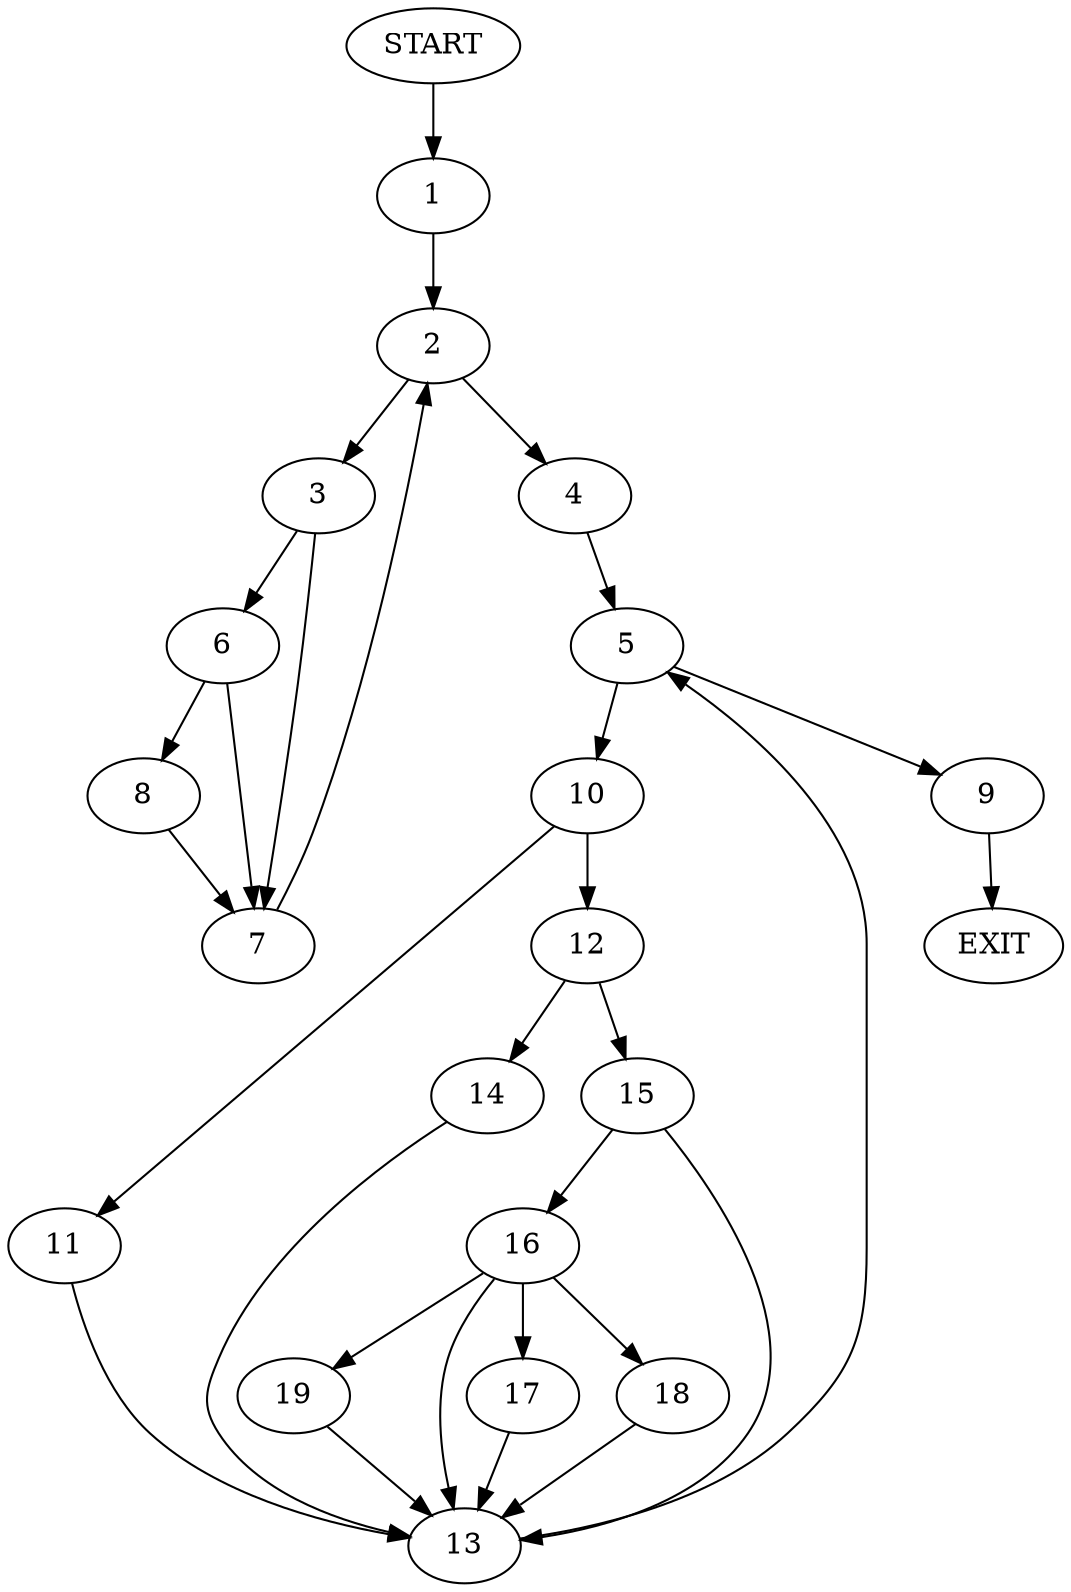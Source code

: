 digraph {
0 [label="START"]
20 [label="EXIT"]
0 -> 1
1 -> 2
2 -> 3
2 -> 4
4 -> 5
3 -> 6
3 -> 7
7 -> 2
6 -> 8
6 -> 7
8 -> 7
5 -> 9
5 -> 10
10 -> 11
10 -> 12
9 -> 20
11 -> 13
12 -> 14
12 -> 15
13 -> 5
14 -> 13
15 -> 16
15 -> 13
16 -> 17
16 -> 18
16 -> 13
16 -> 19
19 -> 13
17 -> 13
18 -> 13
}
